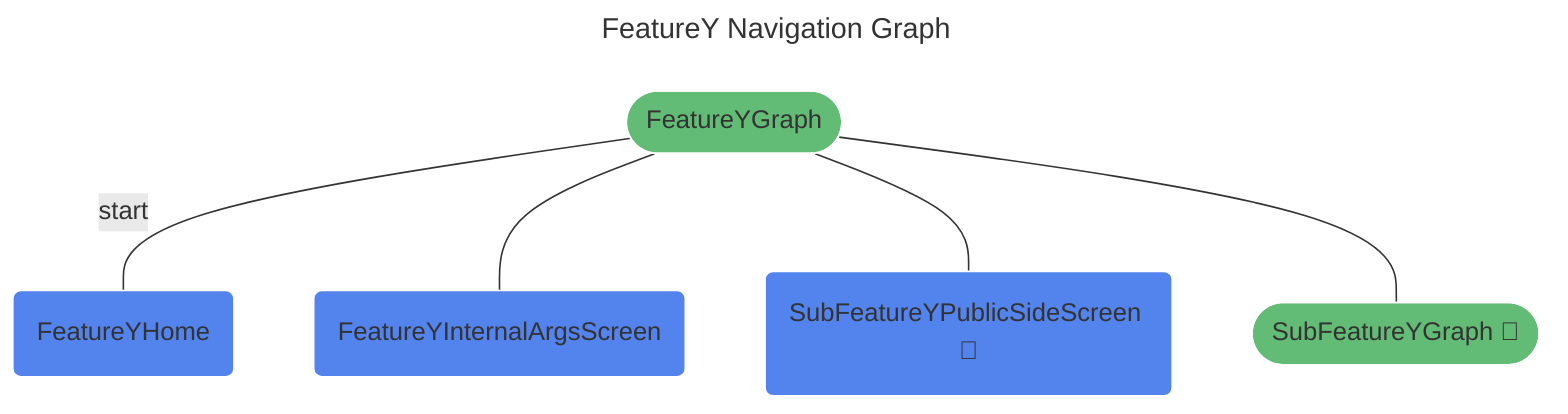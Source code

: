 ---
title: FeatureY Navigation Graph
---
%%{init: {'theme':'base', 'themeVariables': { 'primaryTextColor': '#fff' }}%%
graph TD
feature_y(["FeatureYGraph"]) -- "start" --- feature_y_home("FeatureYHome")
feature_y(["FeatureYGraph"]) --- feature_y_internal_args_screen("FeatureYInternalArgsScreen")
feature_y(["FeatureYGraph"]) --- sub_feature_y_public_side_screen_destination("SubFeatureYPublicSideScreen 🧩")
feature_y(["FeatureYGraph"]) --- sub_feature_y_nav_g(["SubFeatureYGraph 🧩"])

click sub_feature_y_nav_g "SubFeatureYNavGraph.mmd" "See SubFeatureYGraph details" _blank

classDef destination fill:#5383EC,stroke:#ffffff;
class feature_y_home,feature_y_internal_args_screen,sub_feature_y_public_side_screen_destination destination;
classDef navgraph fill:#63BC76,stroke:#ffffff;
class feature_y,sub_feature_y_nav_g navgraph;